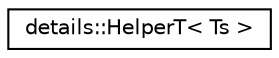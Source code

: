 digraph "类继承关系图"
{
 // INTERACTIVE_SVG=YES
 // LATEX_PDF_SIZE
  edge [fontname="Helvetica",fontsize="10",labelfontname="Helvetica",labelfontsize="10"];
  node [fontname="Helvetica",fontsize="10",shape=record];
  rankdir="LR";
  Node0 [label="details::HelperT\< Ts \>",height=0.2,width=0.4,color="black", fillcolor="white", style="filled",URL="$dc/d05/structdetails_1_1_helper_t.html",tooltip="Helper to kickstart the recursive search"];
}
